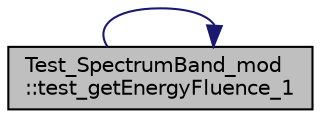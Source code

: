 digraph "Test_SpectrumBand_mod::test_getEnergyFluence_1"
{
 // LATEX_PDF_SIZE
  edge [fontname="Helvetica",fontsize="10",labelfontname="Helvetica",labelfontsize="10"];
  node [fontname="Helvetica",fontsize="10",shape=record];
  rankdir="LR";
  Node1 [label="Test_SpectrumBand_mod\l::test_getEnergyFluence_1",height=0.2,width=0.4,color="black", fillcolor="grey75", style="filled", fontcolor="black",tooltip="Test the integration of both upper and upper tails."];
  Node1 -> Node1 [color="midnightblue",fontsize="10",style="solid",fontname="Helvetica"];
}
